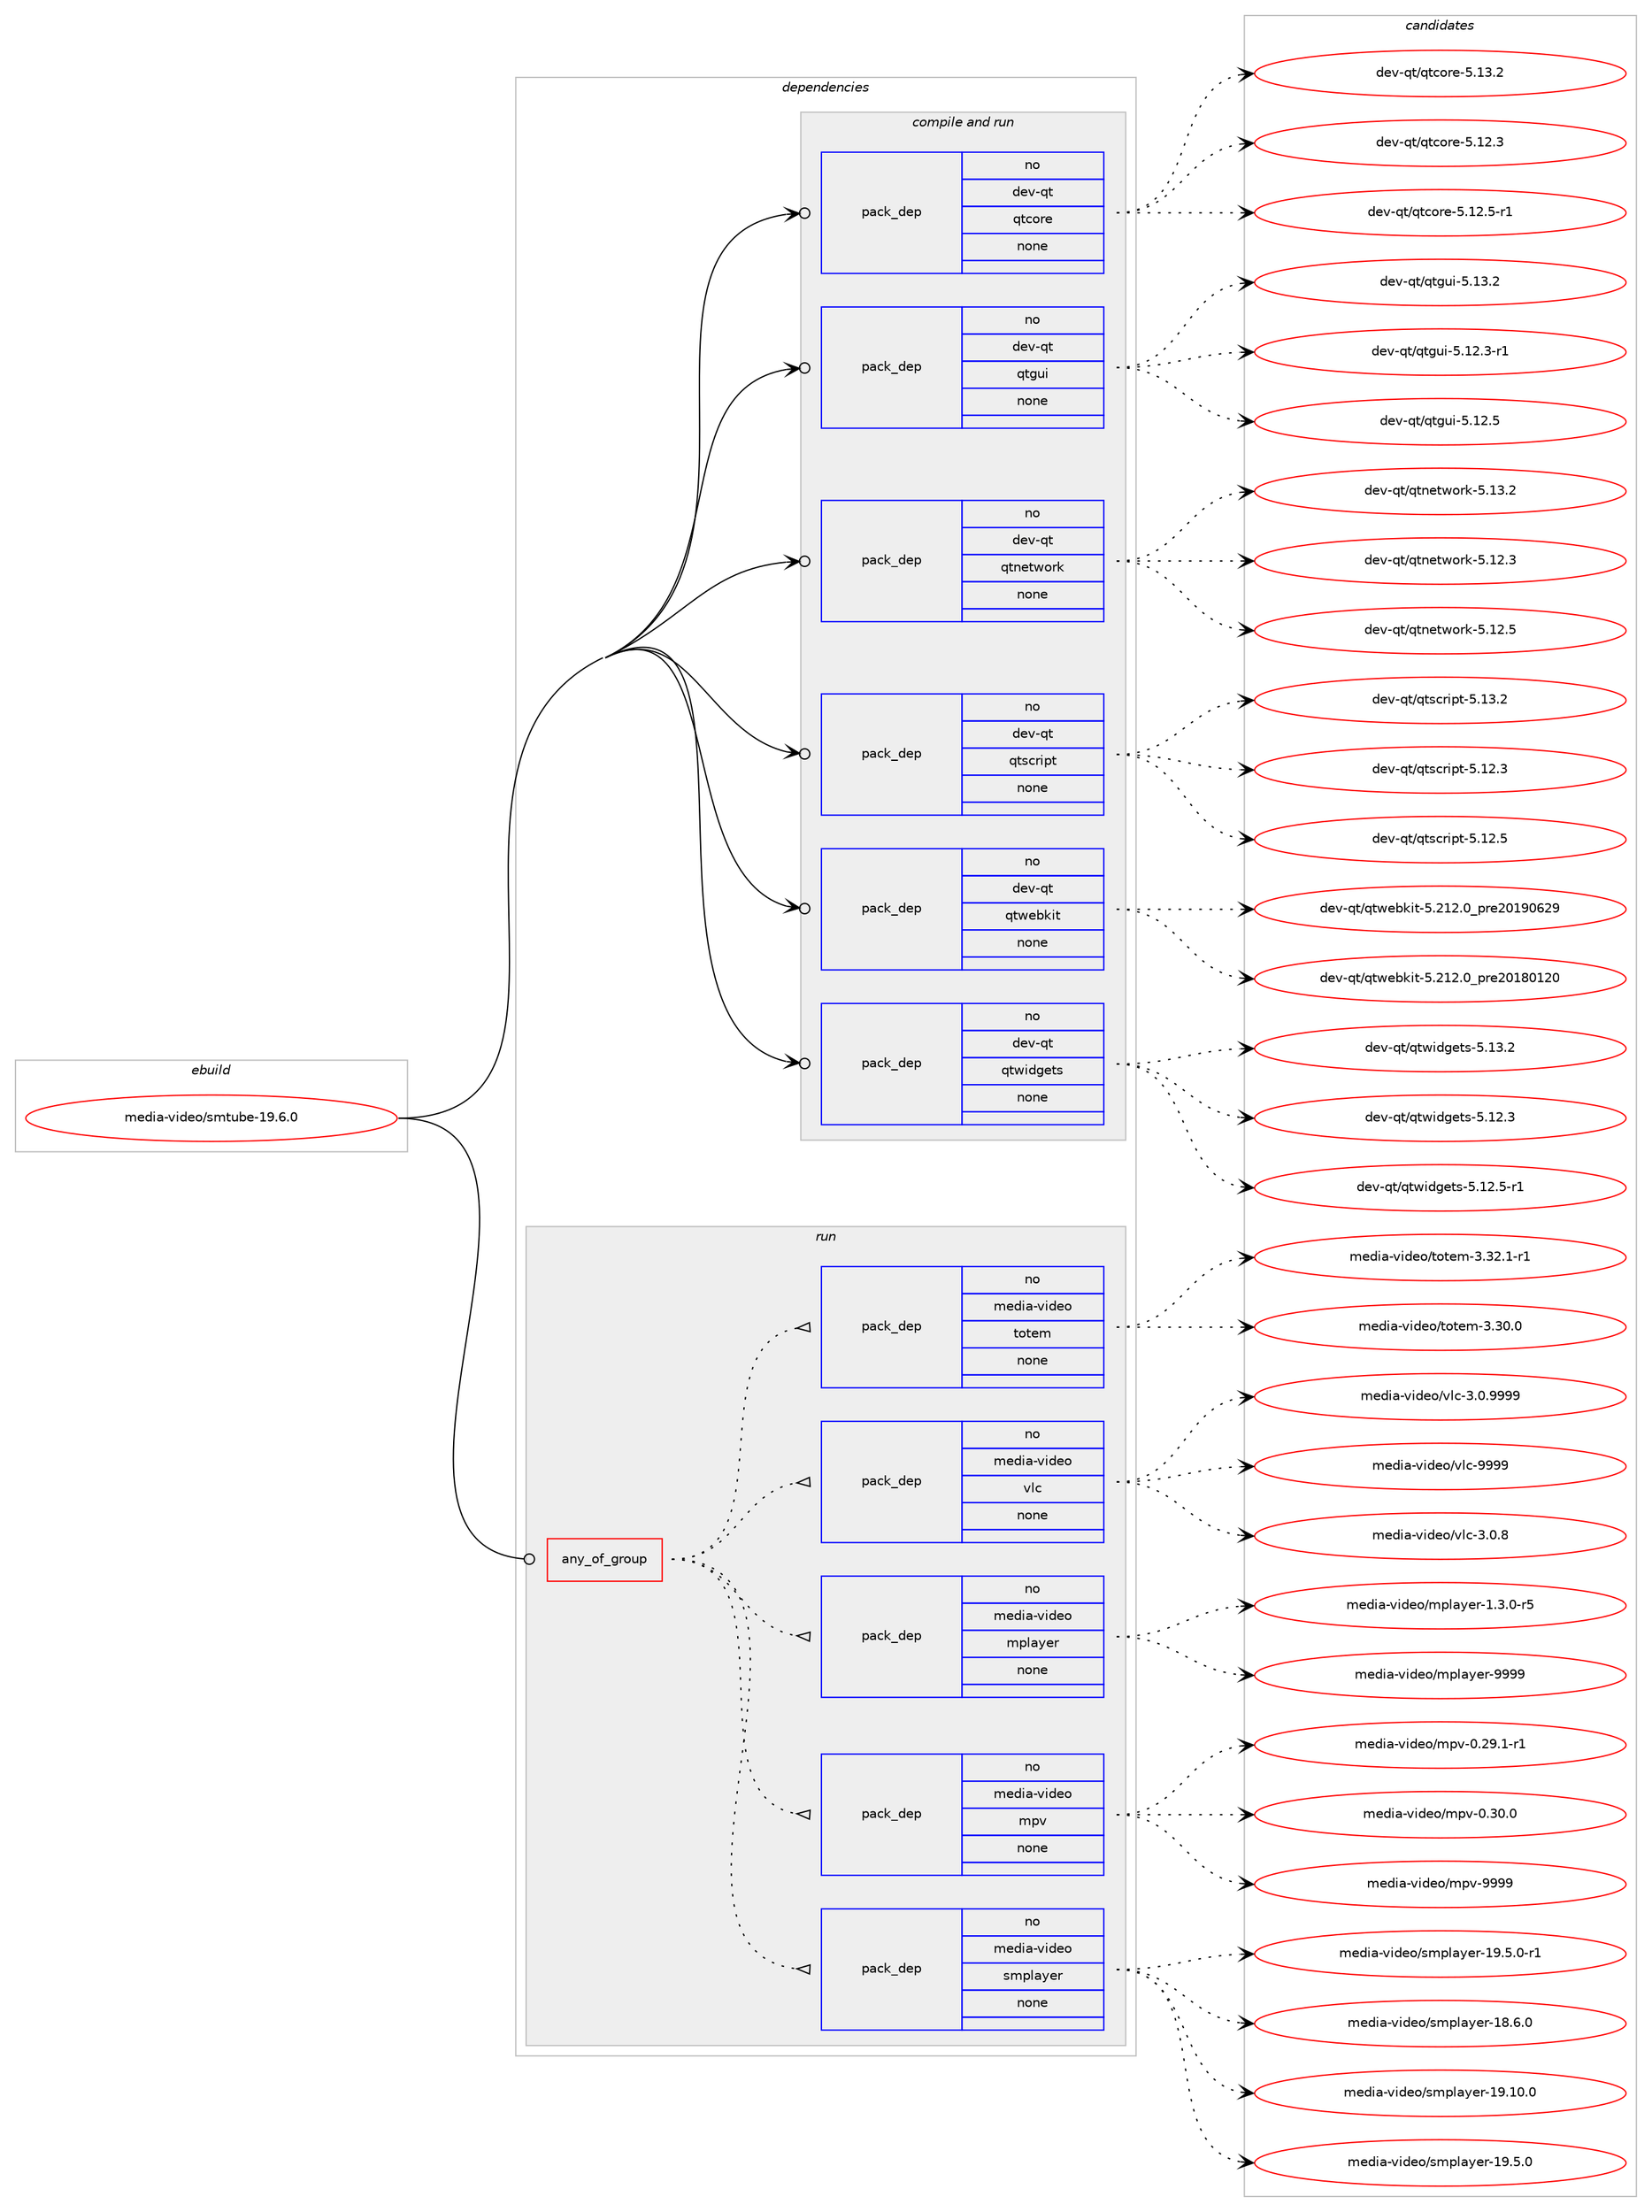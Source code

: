 digraph prolog {

# *************
# Graph options
# *************

newrank=true;
concentrate=true;
compound=true;
graph [rankdir=LR,fontname=Helvetica,fontsize=10,ranksep=1.5];#, ranksep=2.5, nodesep=0.2];
edge  [arrowhead=vee];
node  [fontname=Helvetica,fontsize=10];

# **********
# The ebuild
# **********

subgraph cluster_leftcol {
color=gray;
rank=same;
label=<<i>ebuild</i>>;
id [label="media-video/smtube-19.6.0", color=red, width=4, href="../media-video/smtube-19.6.0.svg"];
}

# ****************
# The dependencies
# ****************

subgraph cluster_midcol {
color=gray;
label=<<i>dependencies</i>>;
subgraph cluster_compile {
fillcolor="#eeeeee";
style=filled;
label=<<i>compile</i>>;
}
subgraph cluster_compileandrun {
fillcolor="#eeeeee";
style=filled;
label=<<i>compile and run</i>>;
subgraph pack598901 {
dependency810091 [label=<<TABLE BORDER="0" CELLBORDER="1" CELLSPACING="0" CELLPADDING="4" WIDTH="220"><TR><TD ROWSPAN="6" CELLPADDING="30">pack_dep</TD></TR><TR><TD WIDTH="110">no</TD></TR><TR><TD>dev-qt</TD></TR><TR><TD>qtcore</TD></TR><TR><TD>none</TD></TR><TR><TD></TD></TR></TABLE>>, shape=none, color=blue];
}
id:e -> dependency810091:w [weight=20,style="solid",arrowhead="odotvee"];
subgraph pack598902 {
dependency810092 [label=<<TABLE BORDER="0" CELLBORDER="1" CELLSPACING="0" CELLPADDING="4" WIDTH="220"><TR><TD ROWSPAN="6" CELLPADDING="30">pack_dep</TD></TR><TR><TD WIDTH="110">no</TD></TR><TR><TD>dev-qt</TD></TR><TR><TD>qtgui</TD></TR><TR><TD>none</TD></TR><TR><TD></TD></TR></TABLE>>, shape=none, color=blue];
}
id:e -> dependency810092:w [weight=20,style="solid",arrowhead="odotvee"];
subgraph pack598903 {
dependency810093 [label=<<TABLE BORDER="0" CELLBORDER="1" CELLSPACING="0" CELLPADDING="4" WIDTH="220"><TR><TD ROWSPAN="6" CELLPADDING="30">pack_dep</TD></TR><TR><TD WIDTH="110">no</TD></TR><TR><TD>dev-qt</TD></TR><TR><TD>qtnetwork</TD></TR><TR><TD>none</TD></TR><TR><TD></TD></TR></TABLE>>, shape=none, color=blue];
}
id:e -> dependency810093:w [weight=20,style="solid",arrowhead="odotvee"];
subgraph pack598904 {
dependency810094 [label=<<TABLE BORDER="0" CELLBORDER="1" CELLSPACING="0" CELLPADDING="4" WIDTH="220"><TR><TD ROWSPAN="6" CELLPADDING="30">pack_dep</TD></TR><TR><TD WIDTH="110">no</TD></TR><TR><TD>dev-qt</TD></TR><TR><TD>qtscript</TD></TR><TR><TD>none</TD></TR><TR><TD></TD></TR></TABLE>>, shape=none, color=blue];
}
id:e -> dependency810094:w [weight=20,style="solid",arrowhead="odotvee"];
subgraph pack598905 {
dependency810095 [label=<<TABLE BORDER="0" CELLBORDER="1" CELLSPACING="0" CELLPADDING="4" WIDTH="220"><TR><TD ROWSPAN="6" CELLPADDING="30">pack_dep</TD></TR><TR><TD WIDTH="110">no</TD></TR><TR><TD>dev-qt</TD></TR><TR><TD>qtwebkit</TD></TR><TR><TD>none</TD></TR><TR><TD></TD></TR></TABLE>>, shape=none, color=blue];
}
id:e -> dependency810095:w [weight=20,style="solid",arrowhead="odotvee"];
subgraph pack598906 {
dependency810096 [label=<<TABLE BORDER="0" CELLBORDER="1" CELLSPACING="0" CELLPADDING="4" WIDTH="220"><TR><TD ROWSPAN="6" CELLPADDING="30">pack_dep</TD></TR><TR><TD WIDTH="110">no</TD></TR><TR><TD>dev-qt</TD></TR><TR><TD>qtwidgets</TD></TR><TR><TD>none</TD></TR><TR><TD></TD></TR></TABLE>>, shape=none, color=blue];
}
id:e -> dependency810096:w [weight=20,style="solid",arrowhead="odotvee"];
}
subgraph cluster_run {
fillcolor="#eeeeee";
style=filled;
label=<<i>run</i>>;
subgraph any13679 {
dependency810097 [label=<<TABLE BORDER="0" CELLBORDER="1" CELLSPACING="0" CELLPADDING="4"><TR><TD CELLPADDING="10">any_of_group</TD></TR></TABLE>>, shape=none, color=red];subgraph pack598907 {
dependency810098 [label=<<TABLE BORDER="0" CELLBORDER="1" CELLSPACING="0" CELLPADDING="4" WIDTH="220"><TR><TD ROWSPAN="6" CELLPADDING="30">pack_dep</TD></TR><TR><TD WIDTH="110">no</TD></TR><TR><TD>media-video</TD></TR><TR><TD>smplayer</TD></TR><TR><TD>none</TD></TR><TR><TD></TD></TR></TABLE>>, shape=none, color=blue];
}
dependency810097:e -> dependency810098:w [weight=20,style="dotted",arrowhead="oinv"];
subgraph pack598908 {
dependency810099 [label=<<TABLE BORDER="0" CELLBORDER="1" CELLSPACING="0" CELLPADDING="4" WIDTH="220"><TR><TD ROWSPAN="6" CELLPADDING="30">pack_dep</TD></TR><TR><TD WIDTH="110">no</TD></TR><TR><TD>media-video</TD></TR><TR><TD>mpv</TD></TR><TR><TD>none</TD></TR><TR><TD></TD></TR></TABLE>>, shape=none, color=blue];
}
dependency810097:e -> dependency810099:w [weight=20,style="dotted",arrowhead="oinv"];
subgraph pack598909 {
dependency810100 [label=<<TABLE BORDER="0" CELLBORDER="1" CELLSPACING="0" CELLPADDING="4" WIDTH="220"><TR><TD ROWSPAN="6" CELLPADDING="30">pack_dep</TD></TR><TR><TD WIDTH="110">no</TD></TR><TR><TD>media-video</TD></TR><TR><TD>mplayer</TD></TR><TR><TD>none</TD></TR><TR><TD></TD></TR></TABLE>>, shape=none, color=blue];
}
dependency810097:e -> dependency810100:w [weight=20,style="dotted",arrowhead="oinv"];
subgraph pack598910 {
dependency810101 [label=<<TABLE BORDER="0" CELLBORDER="1" CELLSPACING="0" CELLPADDING="4" WIDTH="220"><TR><TD ROWSPAN="6" CELLPADDING="30">pack_dep</TD></TR><TR><TD WIDTH="110">no</TD></TR><TR><TD>media-video</TD></TR><TR><TD>vlc</TD></TR><TR><TD>none</TD></TR><TR><TD></TD></TR></TABLE>>, shape=none, color=blue];
}
dependency810097:e -> dependency810101:w [weight=20,style="dotted",arrowhead="oinv"];
subgraph pack598911 {
dependency810102 [label=<<TABLE BORDER="0" CELLBORDER="1" CELLSPACING="0" CELLPADDING="4" WIDTH="220"><TR><TD ROWSPAN="6" CELLPADDING="30">pack_dep</TD></TR><TR><TD WIDTH="110">no</TD></TR><TR><TD>media-video</TD></TR><TR><TD>totem</TD></TR><TR><TD>none</TD></TR><TR><TD></TD></TR></TABLE>>, shape=none, color=blue];
}
dependency810097:e -> dependency810102:w [weight=20,style="dotted",arrowhead="oinv"];
}
id:e -> dependency810097:w [weight=20,style="solid",arrowhead="odot"];
}
}

# **************
# The candidates
# **************

subgraph cluster_choices {
rank=same;
color=gray;
label=<<i>candidates</i>>;

subgraph choice598901 {
color=black;
nodesep=1;
choice10010111845113116471131169911111410145534649504651 [label="dev-qt/qtcore-5.12.3", color=red, width=4,href="../dev-qt/qtcore-5.12.3.svg"];
choice100101118451131164711311699111114101455346495046534511449 [label="dev-qt/qtcore-5.12.5-r1", color=red, width=4,href="../dev-qt/qtcore-5.12.5-r1.svg"];
choice10010111845113116471131169911111410145534649514650 [label="dev-qt/qtcore-5.13.2", color=red, width=4,href="../dev-qt/qtcore-5.13.2.svg"];
dependency810091:e -> choice10010111845113116471131169911111410145534649504651:w [style=dotted,weight="100"];
dependency810091:e -> choice100101118451131164711311699111114101455346495046534511449:w [style=dotted,weight="100"];
dependency810091:e -> choice10010111845113116471131169911111410145534649514650:w [style=dotted,weight="100"];
}
subgraph choice598902 {
color=black;
nodesep=1;
choice1001011184511311647113116103117105455346495046514511449 [label="dev-qt/qtgui-5.12.3-r1", color=red, width=4,href="../dev-qt/qtgui-5.12.3-r1.svg"];
choice100101118451131164711311610311710545534649504653 [label="dev-qt/qtgui-5.12.5", color=red, width=4,href="../dev-qt/qtgui-5.12.5.svg"];
choice100101118451131164711311610311710545534649514650 [label="dev-qt/qtgui-5.13.2", color=red, width=4,href="../dev-qt/qtgui-5.13.2.svg"];
dependency810092:e -> choice1001011184511311647113116103117105455346495046514511449:w [style=dotted,weight="100"];
dependency810092:e -> choice100101118451131164711311610311710545534649504653:w [style=dotted,weight="100"];
dependency810092:e -> choice100101118451131164711311610311710545534649514650:w [style=dotted,weight="100"];
}
subgraph choice598903 {
color=black;
nodesep=1;
choice100101118451131164711311611010111611911111410745534649504651 [label="dev-qt/qtnetwork-5.12.3", color=red, width=4,href="../dev-qt/qtnetwork-5.12.3.svg"];
choice100101118451131164711311611010111611911111410745534649504653 [label="dev-qt/qtnetwork-5.12.5", color=red, width=4,href="../dev-qt/qtnetwork-5.12.5.svg"];
choice100101118451131164711311611010111611911111410745534649514650 [label="dev-qt/qtnetwork-5.13.2", color=red, width=4,href="../dev-qt/qtnetwork-5.13.2.svg"];
dependency810093:e -> choice100101118451131164711311611010111611911111410745534649504651:w [style=dotted,weight="100"];
dependency810093:e -> choice100101118451131164711311611010111611911111410745534649504653:w [style=dotted,weight="100"];
dependency810093:e -> choice100101118451131164711311611010111611911111410745534649514650:w [style=dotted,weight="100"];
}
subgraph choice598904 {
color=black;
nodesep=1;
choice10010111845113116471131161159911410511211645534649504651 [label="dev-qt/qtscript-5.12.3", color=red, width=4,href="../dev-qt/qtscript-5.12.3.svg"];
choice10010111845113116471131161159911410511211645534649504653 [label="dev-qt/qtscript-5.12.5", color=red, width=4,href="../dev-qt/qtscript-5.12.5.svg"];
choice10010111845113116471131161159911410511211645534649514650 [label="dev-qt/qtscript-5.13.2", color=red, width=4,href="../dev-qt/qtscript-5.13.2.svg"];
dependency810094:e -> choice10010111845113116471131161159911410511211645534649504651:w [style=dotted,weight="100"];
dependency810094:e -> choice10010111845113116471131161159911410511211645534649504653:w [style=dotted,weight="100"];
dependency810094:e -> choice10010111845113116471131161159911410511211645534649514650:w [style=dotted,weight="100"];
}
subgraph choice598905 {
color=black;
nodesep=1;
choice1001011184511311647113116119101981071051164553465049504648951121141015048495648495048 [label="dev-qt/qtwebkit-5.212.0_pre20180120", color=red, width=4,href="../dev-qt/qtwebkit-5.212.0_pre20180120.svg"];
choice1001011184511311647113116119101981071051164553465049504648951121141015048495748545057 [label="dev-qt/qtwebkit-5.212.0_pre20190629", color=red, width=4,href="../dev-qt/qtwebkit-5.212.0_pre20190629.svg"];
dependency810095:e -> choice1001011184511311647113116119101981071051164553465049504648951121141015048495648495048:w [style=dotted,weight="100"];
dependency810095:e -> choice1001011184511311647113116119101981071051164553465049504648951121141015048495748545057:w [style=dotted,weight="100"];
}
subgraph choice598906 {
color=black;
nodesep=1;
choice100101118451131164711311611910510010310111611545534649504651 [label="dev-qt/qtwidgets-5.12.3", color=red, width=4,href="../dev-qt/qtwidgets-5.12.3.svg"];
choice1001011184511311647113116119105100103101116115455346495046534511449 [label="dev-qt/qtwidgets-5.12.5-r1", color=red, width=4,href="../dev-qt/qtwidgets-5.12.5-r1.svg"];
choice100101118451131164711311611910510010310111611545534649514650 [label="dev-qt/qtwidgets-5.13.2", color=red, width=4,href="../dev-qt/qtwidgets-5.13.2.svg"];
dependency810096:e -> choice100101118451131164711311611910510010310111611545534649504651:w [style=dotted,weight="100"];
dependency810096:e -> choice1001011184511311647113116119105100103101116115455346495046534511449:w [style=dotted,weight="100"];
dependency810096:e -> choice100101118451131164711311611910510010310111611545534649514650:w [style=dotted,weight="100"];
}
subgraph choice598907 {
color=black;
nodesep=1;
choice1091011001059745118105100101111471151091121089712110111445495646544648 [label="media-video/smplayer-18.6.0", color=red, width=4,href="../media-video/smplayer-18.6.0.svg"];
choice109101100105974511810510010111147115109112108971211011144549574649484648 [label="media-video/smplayer-19.10.0", color=red, width=4,href="../media-video/smplayer-19.10.0.svg"];
choice1091011001059745118105100101111471151091121089712110111445495746534648 [label="media-video/smplayer-19.5.0", color=red, width=4,href="../media-video/smplayer-19.5.0.svg"];
choice10910110010597451181051001011114711510911210897121101114454957465346484511449 [label="media-video/smplayer-19.5.0-r1", color=red, width=4,href="../media-video/smplayer-19.5.0-r1.svg"];
dependency810098:e -> choice1091011001059745118105100101111471151091121089712110111445495646544648:w [style=dotted,weight="100"];
dependency810098:e -> choice109101100105974511810510010111147115109112108971211011144549574649484648:w [style=dotted,weight="100"];
dependency810098:e -> choice1091011001059745118105100101111471151091121089712110111445495746534648:w [style=dotted,weight="100"];
dependency810098:e -> choice10910110010597451181051001011114711510911210897121101114454957465346484511449:w [style=dotted,weight="100"];
}
subgraph choice598908 {
color=black;
nodesep=1;
choice109101100105974511810510010111147109112118454846505746494511449 [label="media-video/mpv-0.29.1-r1", color=red, width=4,href="../media-video/mpv-0.29.1-r1.svg"];
choice10910110010597451181051001011114710911211845484651484648 [label="media-video/mpv-0.30.0", color=red, width=4,href="../media-video/mpv-0.30.0.svg"];
choice1091011001059745118105100101111471091121184557575757 [label="media-video/mpv-9999", color=red, width=4,href="../media-video/mpv-9999.svg"];
dependency810099:e -> choice109101100105974511810510010111147109112118454846505746494511449:w [style=dotted,weight="100"];
dependency810099:e -> choice10910110010597451181051001011114710911211845484651484648:w [style=dotted,weight="100"];
dependency810099:e -> choice1091011001059745118105100101111471091121184557575757:w [style=dotted,weight="100"];
}
subgraph choice598909 {
color=black;
nodesep=1;
choice109101100105974511810510010111147109112108971211011144549465146484511453 [label="media-video/mplayer-1.3.0-r5", color=red, width=4,href="../media-video/mplayer-1.3.0-r5.svg"];
choice109101100105974511810510010111147109112108971211011144557575757 [label="media-video/mplayer-9999", color=red, width=4,href="../media-video/mplayer-9999.svg"];
dependency810100:e -> choice109101100105974511810510010111147109112108971211011144549465146484511453:w [style=dotted,weight="100"];
dependency810100:e -> choice109101100105974511810510010111147109112108971211011144557575757:w [style=dotted,weight="100"];
}
subgraph choice598910 {
color=black;
nodesep=1;
choice10910110010597451181051001011114711810899455146484656 [label="media-video/vlc-3.0.8", color=red, width=4,href="../media-video/vlc-3.0.8.svg"];
choice10910110010597451181051001011114711810899455146484657575757 [label="media-video/vlc-3.0.9999", color=red, width=4,href="../media-video/vlc-3.0.9999.svg"];
choice109101100105974511810510010111147118108994557575757 [label="media-video/vlc-9999", color=red, width=4,href="../media-video/vlc-9999.svg"];
dependency810101:e -> choice10910110010597451181051001011114711810899455146484656:w [style=dotted,weight="100"];
dependency810101:e -> choice10910110010597451181051001011114711810899455146484657575757:w [style=dotted,weight="100"];
dependency810101:e -> choice109101100105974511810510010111147118108994557575757:w [style=dotted,weight="100"];
}
subgraph choice598911 {
color=black;
nodesep=1;
choice10910110010597451181051001011114711611111610110945514651484648 [label="media-video/totem-3.30.0", color=red, width=4,href="../media-video/totem-3.30.0.svg"];
choice109101100105974511810510010111147116111116101109455146515046494511449 [label="media-video/totem-3.32.1-r1", color=red, width=4,href="../media-video/totem-3.32.1-r1.svg"];
dependency810102:e -> choice10910110010597451181051001011114711611111610110945514651484648:w [style=dotted,weight="100"];
dependency810102:e -> choice109101100105974511810510010111147116111116101109455146515046494511449:w [style=dotted,weight="100"];
}
}

}
